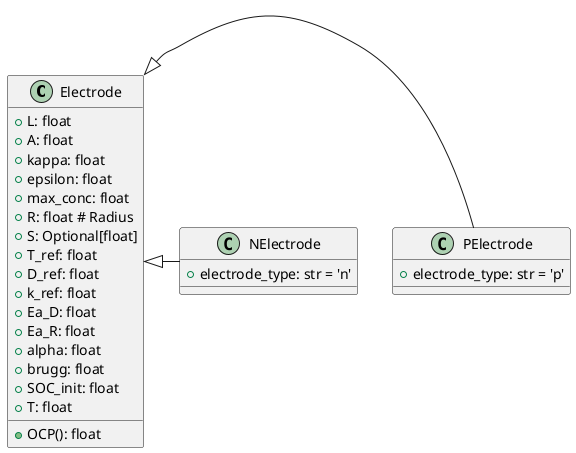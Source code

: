 @startuml
'https://plantuml.com/class-diagram

Electrode <|- PElectrode
Electrode <|- NElectrode

class Electrode {
+ L: float
+ A: float
+ kappa: float
+ epsilon: float
+ max_conc: float
+ R: float # Radius
+ S: Optional[float]
+ T_ref: float
+ D_ref: float
+ k_ref: float
+ Ea_D: float
+ Ea_R: float
+ alpha: float
+ brugg: float
+ SOC_init: float
+ T: float

+ OCP(): float
}

class PElectrode {
+ electrode_type: str = 'p'
}

class NElectrode {
+ electrode_type: str = 'n'
}

@enduml